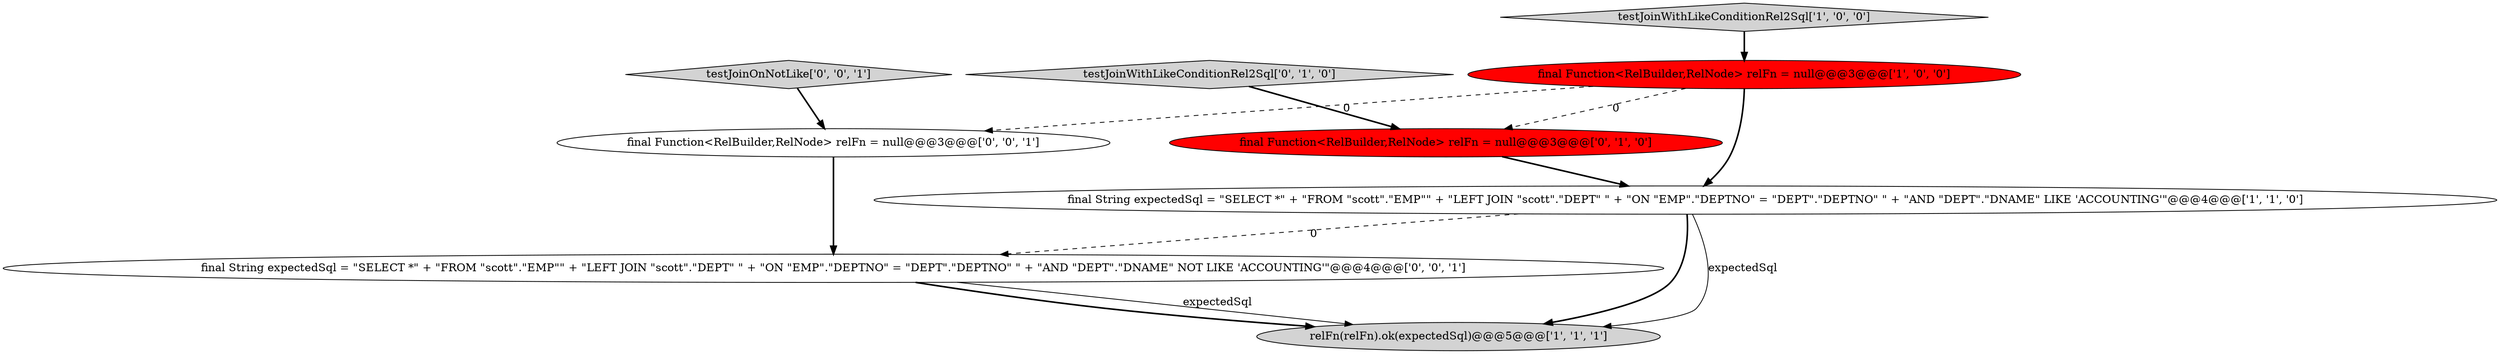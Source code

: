 digraph {
6 [style = filled, label = "final String expectedSql = \"SELECT *\" + \"FROM \"scott\".\"EMP\"\" + \"LEFT JOIN \"scott\".\"DEPT\" \" + \"ON \"EMP\".\"DEPTNO\" = \"DEPT\".\"DEPTNO\" \" + \"AND \"DEPT\".\"DNAME\" NOT LIKE 'ACCOUNTING'\"@@@4@@@['0', '0', '1']", fillcolor = white, shape = ellipse image = "AAA0AAABBB3BBB"];
7 [style = filled, label = "testJoinOnNotLike['0', '0', '1']", fillcolor = lightgray, shape = diamond image = "AAA0AAABBB3BBB"];
4 [style = filled, label = "testJoinWithLikeConditionRel2Sql['0', '1', '0']", fillcolor = lightgray, shape = diamond image = "AAA0AAABBB2BBB"];
5 [style = filled, label = "final Function<RelBuilder,RelNode> relFn = null@@@3@@@['0', '1', '0']", fillcolor = red, shape = ellipse image = "AAA1AAABBB2BBB"];
0 [style = filled, label = "relFn(relFn).ok(expectedSql)@@@5@@@['1', '1', '1']", fillcolor = lightgray, shape = ellipse image = "AAA0AAABBB1BBB"];
8 [style = filled, label = "final Function<RelBuilder,RelNode> relFn = null@@@3@@@['0', '0', '1']", fillcolor = white, shape = ellipse image = "AAA0AAABBB3BBB"];
3 [style = filled, label = "final String expectedSql = \"SELECT *\" + \"FROM \"scott\".\"EMP\"\" + \"LEFT JOIN \"scott\".\"DEPT\" \" + \"ON \"EMP\".\"DEPTNO\" = \"DEPT\".\"DEPTNO\" \" + \"AND \"DEPT\".\"DNAME\" LIKE 'ACCOUNTING'\"@@@4@@@['1', '1', '0']", fillcolor = white, shape = ellipse image = "AAA0AAABBB1BBB"];
1 [style = filled, label = "testJoinWithLikeConditionRel2Sql['1', '0', '0']", fillcolor = lightgray, shape = diamond image = "AAA0AAABBB1BBB"];
2 [style = filled, label = "final Function<RelBuilder,RelNode> relFn = null@@@3@@@['1', '0', '0']", fillcolor = red, shape = ellipse image = "AAA1AAABBB1BBB"];
6->0 [style = solid, label="expectedSql"];
5->3 [style = bold, label=""];
3->0 [style = solid, label="expectedSql"];
2->5 [style = dashed, label="0"];
1->2 [style = bold, label=""];
8->6 [style = bold, label=""];
6->0 [style = bold, label=""];
3->6 [style = dashed, label="0"];
7->8 [style = bold, label=""];
2->8 [style = dashed, label="0"];
4->5 [style = bold, label=""];
3->0 [style = bold, label=""];
2->3 [style = bold, label=""];
}

